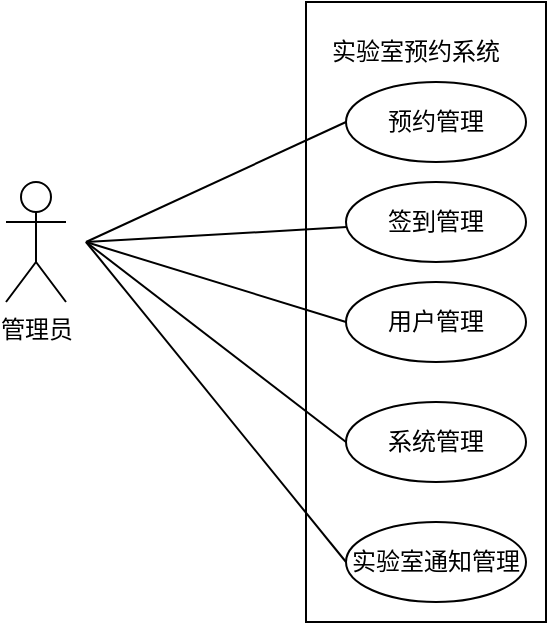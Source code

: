 <mxfile version="21.2.3" type="github">
  <diagram name="第 1 页" id="z5u-yNeCjmHyGg_GKHSb">
    <mxGraphModel dx="1434" dy="764" grid="1" gridSize="10" guides="1" tooltips="1" connect="1" arrows="1" fold="1" page="1" pageScale="1" pageWidth="827" pageHeight="1169" math="0" shadow="0">
      <root>
        <mxCell id="0" />
        <mxCell id="1" parent="0" />
        <mxCell id="yg7bCop-u5-ieJ_w-oWQ-1" value="管理员" style="shape=umlActor;verticalLabelPosition=bottom;verticalAlign=top;html=1;outlineConnect=0;" vertex="1" parent="1">
          <mxGeometry x="190" y="290" width="30" height="60" as="geometry" />
        </mxCell>
        <mxCell id="yg7bCop-u5-ieJ_w-oWQ-3" value="" style="rounded=0;whiteSpace=wrap;html=1;direction=south;" vertex="1" parent="1">
          <mxGeometry x="340" y="200" width="120" height="310" as="geometry" />
        </mxCell>
        <mxCell id="yg7bCop-u5-ieJ_w-oWQ-5" value="预约管理" style="ellipse;whiteSpace=wrap;html=1;" vertex="1" parent="1">
          <mxGeometry x="360" y="240" width="90" height="40" as="geometry" />
        </mxCell>
        <mxCell id="yg7bCop-u5-ieJ_w-oWQ-6" value="签到管理" style="ellipse;whiteSpace=wrap;html=1;" vertex="1" parent="1">
          <mxGeometry x="360" y="290" width="90" height="40" as="geometry" />
        </mxCell>
        <mxCell id="yg7bCop-u5-ieJ_w-oWQ-7" value="用户管理" style="ellipse;whiteSpace=wrap;html=1;" vertex="1" parent="1">
          <mxGeometry x="360" y="340" width="90" height="40" as="geometry" />
        </mxCell>
        <mxCell id="yg7bCop-u5-ieJ_w-oWQ-8" value="系统管理" style="ellipse;whiteSpace=wrap;html=1;" vertex="1" parent="1">
          <mxGeometry x="360" y="400" width="90" height="40" as="geometry" />
        </mxCell>
        <mxCell id="yg7bCop-u5-ieJ_w-oWQ-9" value="实验室通知管理" style="ellipse;whiteSpace=wrap;html=1;" vertex="1" parent="1">
          <mxGeometry x="360" y="460" width="90" height="40" as="geometry" />
        </mxCell>
        <mxCell id="yg7bCop-u5-ieJ_w-oWQ-10" value="实验室预约系统" style="text;html=1;strokeColor=none;fillColor=none;align=center;verticalAlign=middle;whiteSpace=wrap;rounded=0;" vertex="1" parent="1">
          <mxGeometry x="350" y="210" width="90" height="30" as="geometry" />
        </mxCell>
        <mxCell id="yg7bCop-u5-ieJ_w-oWQ-11" value="" style="endArrow=none;html=1;rounded=0;entryX=0;entryY=0.5;entryDx=0;entryDy=0;" edge="1" parent="1" target="yg7bCop-u5-ieJ_w-oWQ-5">
          <mxGeometry width="50" height="50" relative="1" as="geometry">
            <mxPoint x="230" y="320" as="sourcePoint" />
            <mxPoint x="280" y="270" as="targetPoint" />
          </mxGeometry>
        </mxCell>
        <mxCell id="yg7bCop-u5-ieJ_w-oWQ-12" value="" style="endArrow=none;html=1;rounded=0;" edge="1" parent="1" target="yg7bCop-u5-ieJ_w-oWQ-6">
          <mxGeometry width="50" height="50" relative="1" as="geometry">
            <mxPoint x="230" y="320" as="sourcePoint" />
            <mxPoint x="369" y="270" as="targetPoint" />
          </mxGeometry>
        </mxCell>
        <mxCell id="yg7bCop-u5-ieJ_w-oWQ-13" value="" style="endArrow=none;html=1;rounded=0;entryX=0;entryY=0.5;entryDx=0;entryDy=0;" edge="1" parent="1" target="yg7bCop-u5-ieJ_w-oWQ-7">
          <mxGeometry width="50" height="50" relative="1" as="geometry">
            <mxPoint x="230" y="320" as="sourcePoint" />
            <mxPoint x="389" y="292" as="targetPoint" />
          </mxGeometry>
        </mxCell>
        <mxCell id="yg7bCop-u5-ieJ_w-oWQ-14" value="" style="endArrow=none;html=1;rounded=0;entryX=0;entryY=0.5;entryDx=0;entryDy=0;" edge="1" parent="1" target="yg7bCop-u5-ieJ_w-oWQ-8">
          <mxGeometry width="50" height="50" relative="1" as="geometry">
            <mxPoint x="230" y="320" as="sourcePoint" />
            <mxPoint x="399" y="302" as="targetPoint" />
          </mxGeometry>
        </mxCell>
        <mxCell id="yg7bCop-u5-ieJ_w-oWQ-15" value="" style="endArrow=none;html=1;rounded=0;entryX=0;entryY=0.5;entryDx=0;entryDy=0;" edge="1" parent="1" target="yg7bCop-u5-ieJ_w-oWQ-9">
          <mxGeometry width="50" height="50" relative="1" as="geometry">
            <mxPoint x="230" y="320" as="sourcePoint" />
            <mxPoint x="409" y="312" as="targetPoint" />
          </mxGeometry>
        </mxCell>
      </root>
    </mxGraphModel>
  </diagram>
</mxfile>
